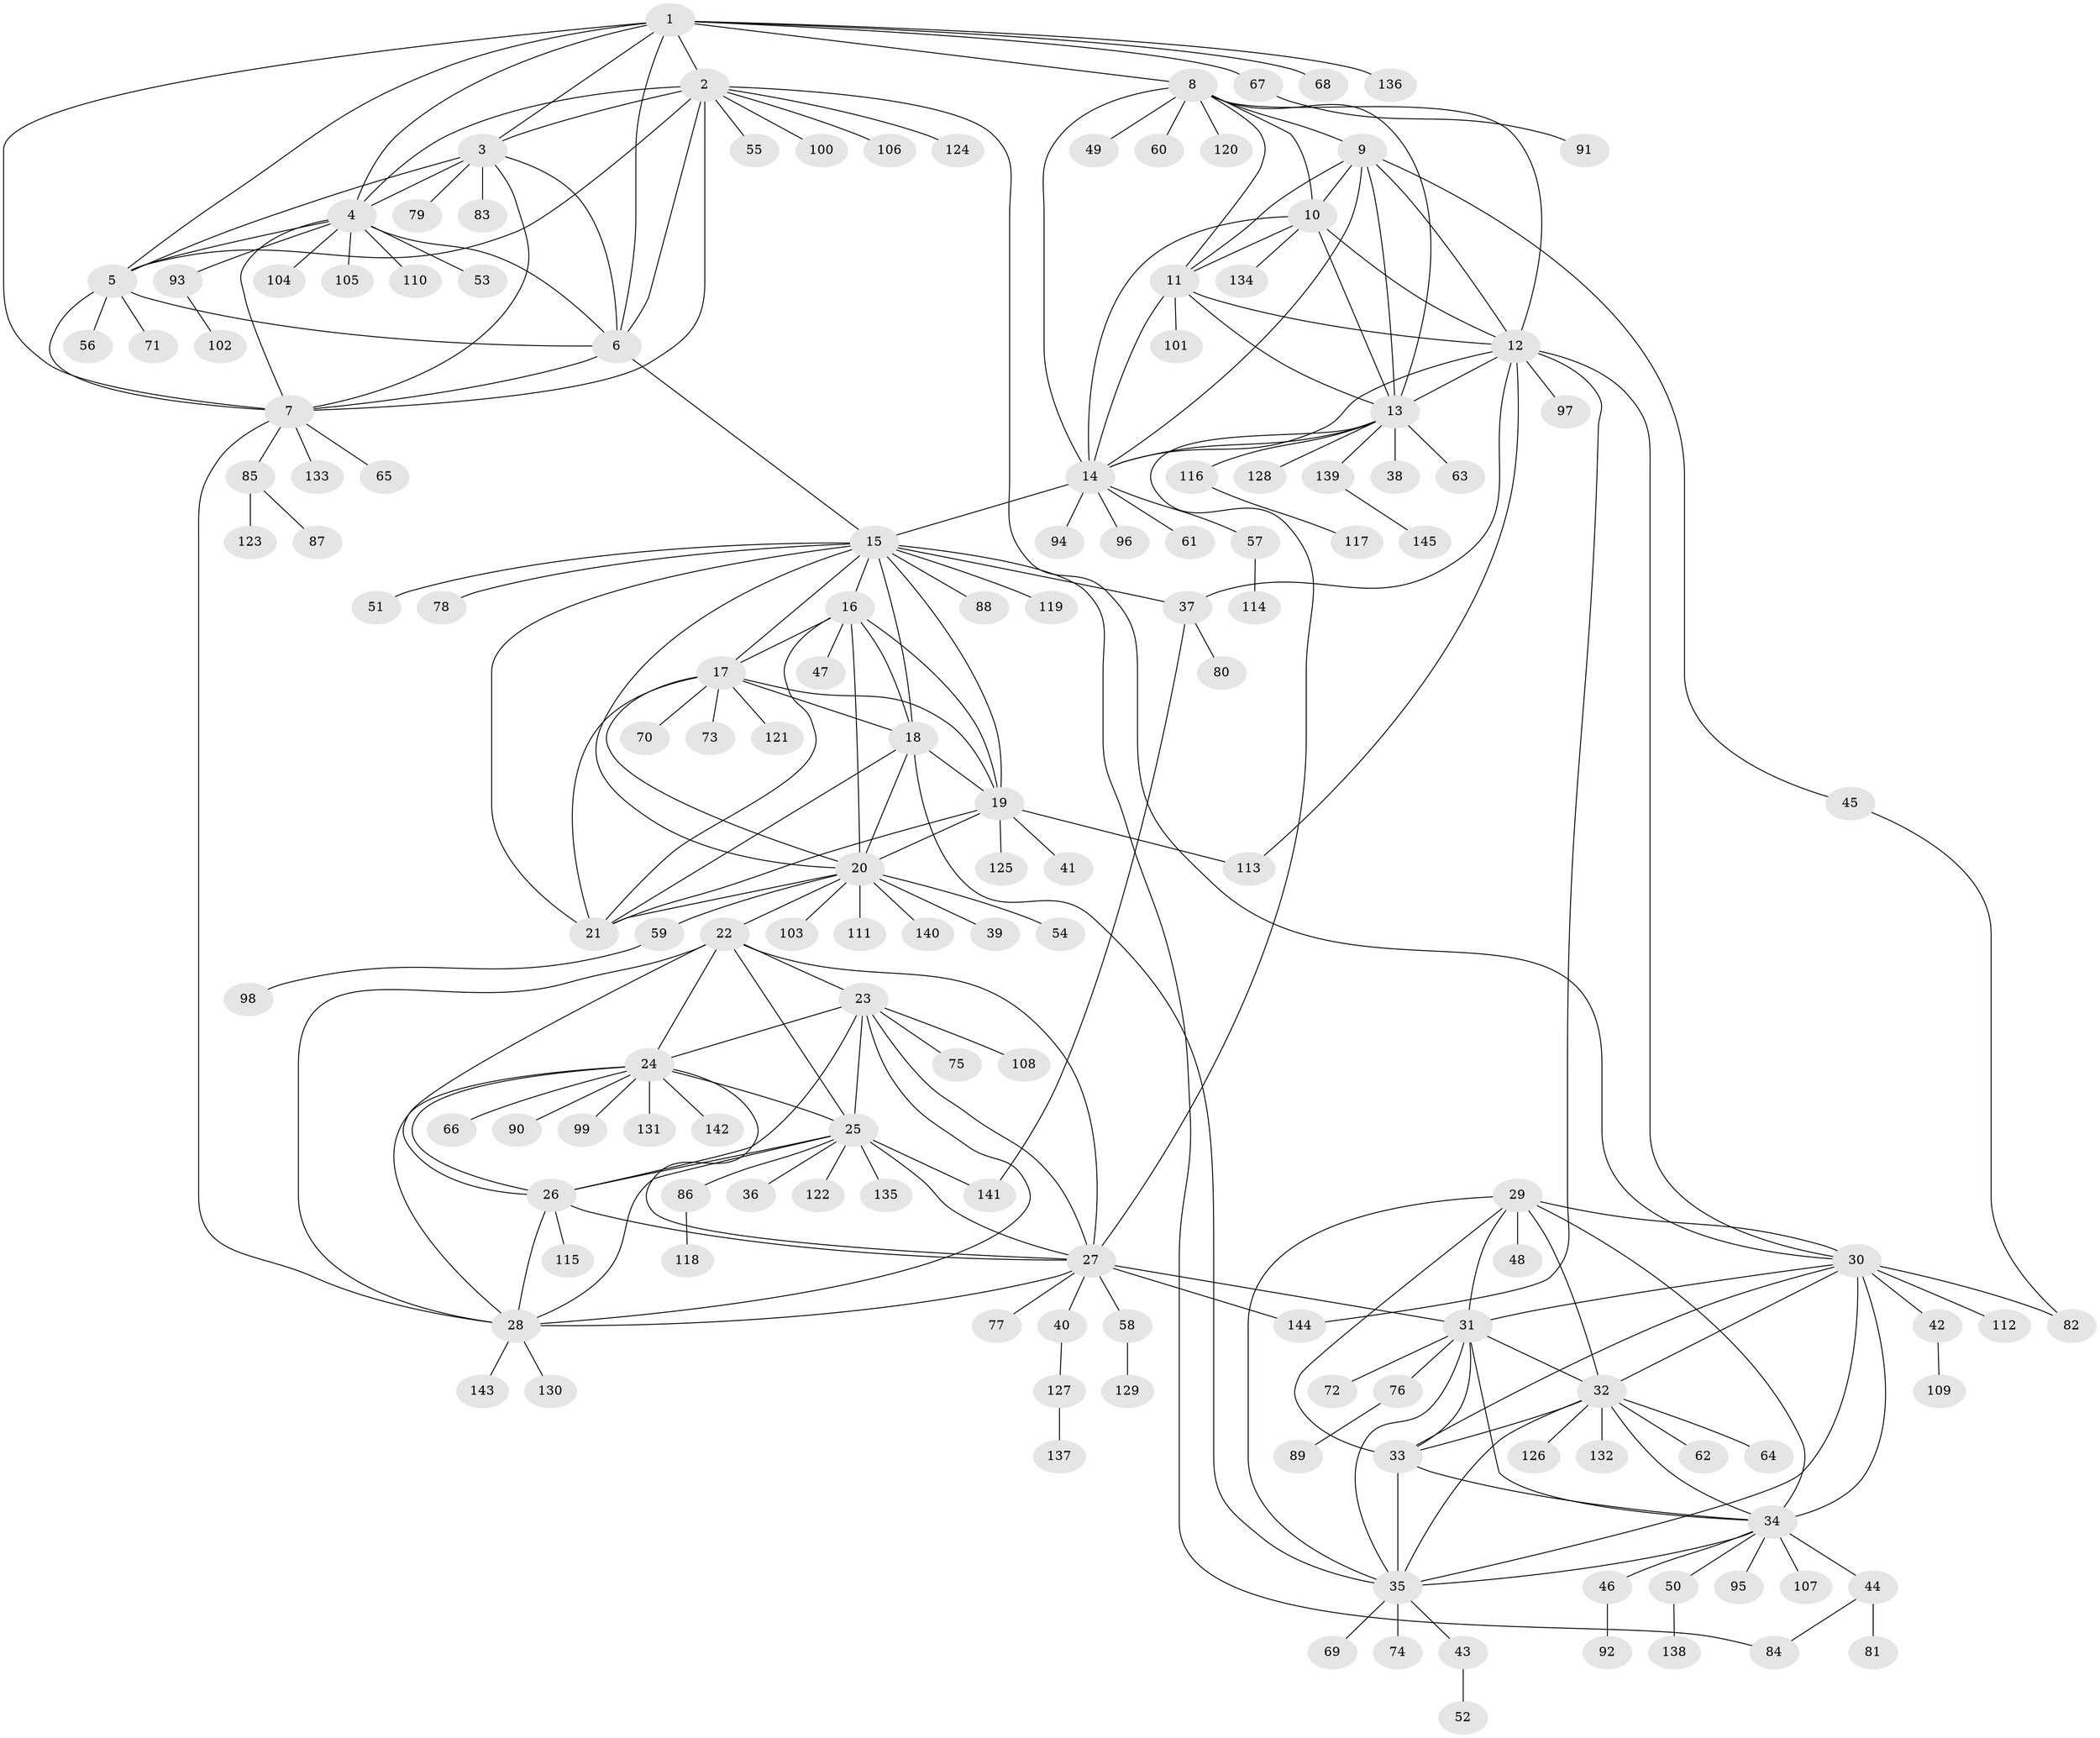 // Generated by graph-tools (version 1.1) at 2025/26/03/09/25 03:26:49]
// undirected, 145 vertices, 231 edges
graph export_dot {
graph [start="1"]
  node [color=gray90,style=filled];
  1;
  2;
  3;
  4;
  5;
  6;
  7;
  8;
  9;
  10;
  11;
  12;
  13;
  14;
  15;
  16;
  17;
  18;
  19;
  20;
  21;
  22;
  23;
  24;
  25;
  26;
  27;
  28;
  29;
  30;
  31;
  32;
  33;
  34;
  35;
  36;
  37;
  38;
  39;
  40;
  41;
  42;
  43;
  44;
  45;
  46;
  47;
  48;
  49;
  50;
  51;
  52;
  53;
  54;
  55;
  56;
  57;
  58;
  59;
  60;
  61;
  62;
  63;
  64;
  65;
  66;
  67;
  68;
  69;
  70;
  71;
  72;
  73;
  74;
  75;
  76;
  77;
  78;
  79;
  80;
  81;
  82;
  83;
  84;
  85;
  86;
  87;
  88;
  89;
  90;
  91;
  92;
  93;
  94;
  95;
  96;
  97;
  98;
  99;
  100;
  101;
  102;
  103;
  104;
  105;
  106;
  107;
  108;
  109;
  110;
  111;
  112;
  113;
  114;
  115;
  116;
  117;
  118;
  119;
  120;
  121;
  122;
  123;
  124;
  125;
  126;
  127;
  128;
  129;
  130;
  131;
  132;
  133;
  134;
  135;
  136;
  137;
  138;
  139;
  140;
  141;
  142;
  143;
  144;
  145;
  1 -- 2;
  1 -- 3;
  1 -- 4;
  1 -- 5;
  1 -- 6;
  1 -- 7;
  1 -- 8;
  1 -- 67;
  1 -- 68;
  1 -- 136;
  2 -- 3;
  2 -- 4;
  2 -- 5;
  2 -- 6;
  2 -- 7;
  2 -- 30;
  2 -- 55;
  2 -- 100;
  2 -- 106;
  2 -- 124;
  3 -- 4;
  3 -- 5;
  3 -- 6;
  3 -- 7;
  3 -- 79;
  3 -- 83;
  4 -- 5;
  4 -- 6;
  4 -- 7;
  4 -- 53;
  4 -- 93;
  4 -- 104;
  4 -- 105;
  4 -- 110;
  5 -- 6;
  5 -- 7;
  5 -- 56;
  5 -- 71;
  6 -- 7;
  6 -- 15;
  7 -- 28;
  7 -- 65;
  7 -- 85;
  7 -- 133;
  8 -- 9;
  8 -- 10;
  8 -- 11;
  8 -- 12;
  8 -- 13;
  8 -- 14;
  8 -- 49;
  8 -- 60;
  8 -- 120;
  9 -- 10;
  9 -- 11;
  9 -- 12;
  9 -- 13;
  9 -- 14;
  9 -- 45;
  10 -- 11;
  10 -- 12;
  10 -- 13;
  10 -- 14;
  10 -- 134;
  11 -- 12;
  11 -- 13;
  11 -- 14;
  11 -- 101;
  12 -- 13;
  12 -- 14;
  12 -- 30;
  12 -- 37;
  12 -- 97;
  12 -- 113;
  12 -- 144;
  13 -- 14;
  13 -- 27;
  13 -- 38;
  13 -- 63;
  13 -- 116;
  13 -- 128;
  13 -- 139;
  14 -- 15;
  14 -- 57;
  14 -- 61;
  14 -- 94;
  14 -- 96;
  15 -- 16;
  15 -- 17;
  15 -- 18;
  15 -- 19;
  15 -- 20;
  15 -- 21;
  15 -- 37;
  15 -- 51;
  15 -- 78;
  15 -- 84;
  15 -- 88;
  15 -- 119;
  16 -- 17;
  16 -- 18;
  16 -- 19;
  16 -- 20;
  16 -- 21;
  16 -- 47;
  17 -- 18;
  17 -- 19;
  17 -- 20;
  17 -- 21;
  17 -- 70;
  17 -- 73;
  17 -- 121;
  18 -- 19;
  18 -- 20;
  18 -- 21;
  18 -- 35;
  19 -- 20;
  19 -- 21;
  19 -- 41;
  19 -- 113;
  19 -- 125;
  20 -- 21;
  20 -- 22;
  20 -- 39;
  20 -- 54;
  20 -- 59;
  20 -- 103;
  20 -- 111;
  20 -- 140;
  22 -- 23;
  22 -- 24;
  22 -- 25;
  22 -- 26;
  22 -- 27;
  22 -- 28;
  23 -- 24;
  23 -- 25;
  23 -- 26;
  23 -- 27;
  23 -- 28;
  23 -- 75;
  23 -- 108;
  24 -- 25;
  24 -- 26;
  24 -- 27;
  24 -- 28;
  24 -- 66;
  24 -- 90;
  24 -- 99;
  24 -- 131;
  24 -- 142;
  25 -- 26;
  25 -- 27;
  25 -- 28;
  25 -- 36;
  25 -- 86;
  25 -- 122;
  25 -- 135;
  25 -- 141;
  26 -- 27;
  26 -- 28;
  26 -- 115;
  27 -- 28;
  27 -- 31;
  27 -- 40;
  27 -- 58;
  27 -- 77;
  27 -- 144;
  28 -- 130;
  28 -- 143;
  29 -- 30;
  29 -- 31;
  29 -- 32;
  29 -- 33;
  29 -- 34;
  29 -- 35;
  29 -- 48;
  30 -- 31;
  30 -- 32;
  30 -- 33;
  30 -- 34;
  30 -- 35;
  30 -- 42;
  30 -- 82;
  30 -- 112;
  31 -- 32;
  31 -- 33;
  31 -- 34;
  31 -- 35;
  31 -- 72;
  31 -- 76;
  32 -- 33;
  32 -- 34;
  32 -- 35;
  32 -- 62;
  32 -- 64;
  32 -- 126;
  32 -- 132;
  33 -- 34;
  33 -- 35;
  34 -- 35;
  34 -- 44;
  34 -- 46;
  34 -- 50;
  34 -- 95;
  34 -- 107;
  35 -- 43;
  35 -- 69;
  35 -- 74;
  37 -- 80;
  37 -- 141;
  40 -- 127;
  42 -- 109;
  43 -- 52;
  44 -- 81;
  44 -- 84;
  45 -- 82;
  46 -- 92;
  50 -- 138;
  57 -- 114;
  58 -- 129;
  59 -- 98;
  67 -- 91;
  76 -- 89;
  85 -- 87;
  85 -- 123;
  86 -- 118;
  93 -- 102;
  116 -- 117;
  127 -- 137;
  139 -- 145;
}
